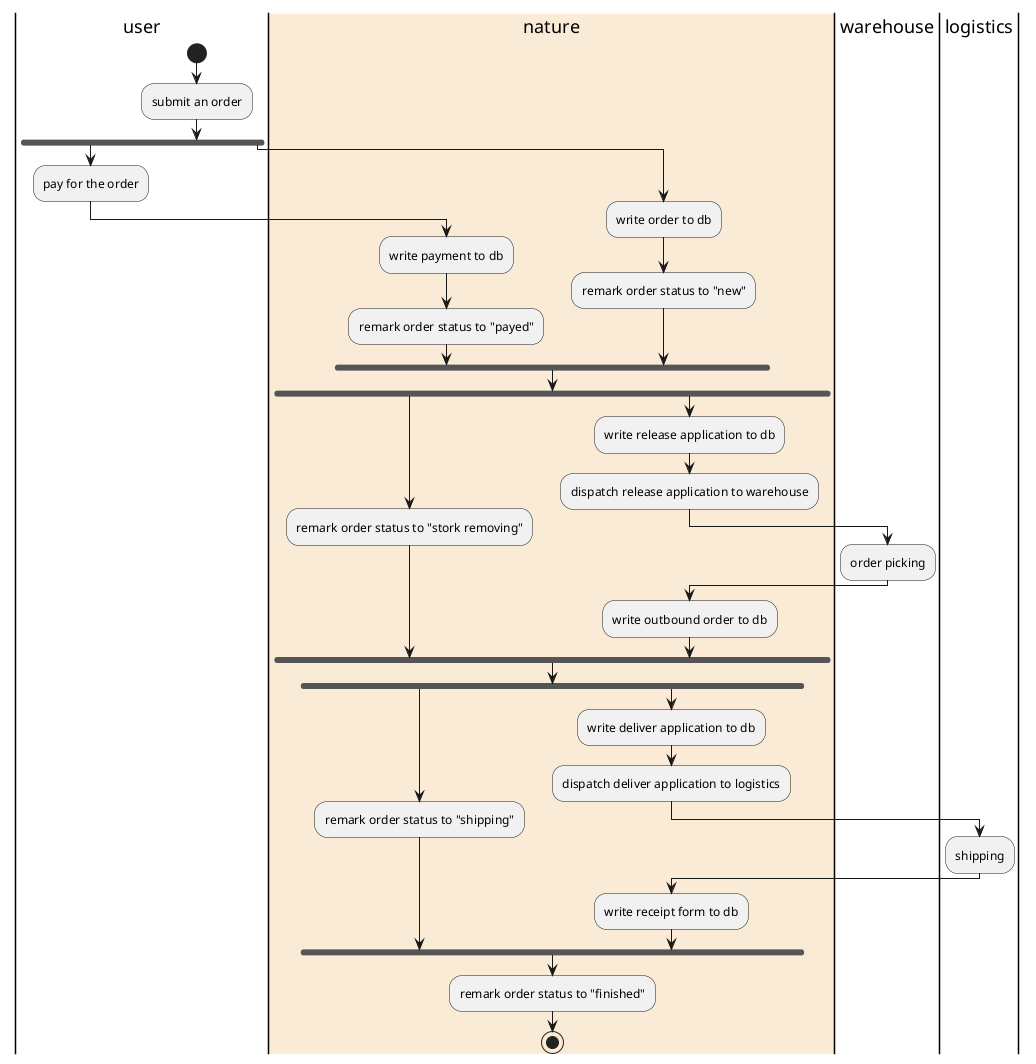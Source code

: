 @startuml
|user|
start
:submit an order;
fork
    :pay for the order;
    |nature|
    :write payment to db;
    :remark order status to "payed";
fork again
    |#AntiqueWhite|nature|
    :write order to db;
    :remark order status to "new";
end fork
|nature|
fork
:remark order status to "stork removing";
fork again
:write release application to db;
:dispatch release application to warehouse;
|warehouse|
:order picking;
|nature|
:write outbound order to db;
end fork
fork
:remark order status to "shipping";
fork again
:write deliver application to db;
:dispatch deliver application to logistics;
|logistics|
:shipping;
|nature|
:write receipt form to db;
end fork
:remark order status to "finished";
stop
@enduml